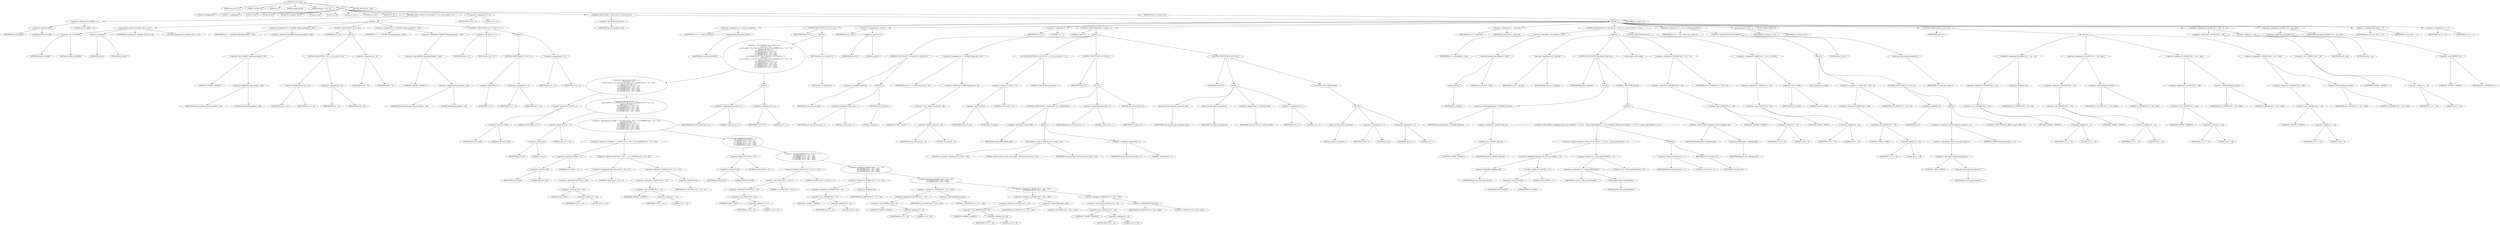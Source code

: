 digraph cache_insert {  
"1000111" [label = "(METHOD,cache_insert)" ]
"1000112" [label = "(PARAM,const char *a1)" ]
"1000113" [label = "(PARAM,_DWORD *a2)" ]
"1000114" [label = "(PARAM,int a3)" ]
"1000115" [label = "(PARAM,unsigned int a4)" ]
"1000116" [label = "(PARAM,unsigned __int16 a5)" ]
"1000117" [label = "(BLOCK,,)" ]
"1000118" [label = "(LOCAL,v6: unsigned int)" ]
"1000119" [label = "(LOCAL,v7: unsigned int)" ]
"1000120" [label = "(LOCAL,v8: int)" ]
"1000121" [label = "(LOCAL,v9: int)" ]
"1000122" [label = "(LOCAL,v10: unsigned __int16)" ]
"1000123" [label = "(LOCAL,v11: int)" ]
"1000124" [label = "(LOCAL,v12: int)" ]
"1000125" [label = "(LOCAL,v13: char *)" ]
"1000126" [label = "(LOCAL,v14: char)" ]
"1000127" [label = "(LOCAL,v15: int)" ]
"1000128" [label = "(CONTROL_STRUCTURE,if ( (a5 & 0x980) != 0 ),if ( (a5 & 0x980) != 0 ))" ]
"1000129" [label = "(<operator>.notEquals,(a5 & 0x980) != 0)" ]
"1000130" [label = "(<operator>.and,a5 & 0x980)" ]
"1000131" [label = "(IDENTIFIER,a5,a5 & 0x980)" ]
"1000132" [label = "(LITERAL,0x980,a5 & 0x980)" ]
"1000133" [label = "(LITERAL,0,(a5 & 0x980) != 0)" ]
"1000134" [label = "(BLOCK,,)" ]
"1000135" [label = "(log_query,log_query(a5 | 0x10000, (int)a1, a2, 0))" ]
"1000136" [label = "(<operator>.or,a5 | 0x10000)" ]
"1000137" [label = "(IDENTIFIER,a5,a5 | 0x10000)" ]
"1000138" [label = "(LITERAL,0x10000,a5 | 0x10000)" ]
"1000139" [label = "(<operator>.cast,(int)a1)" ]
"1000140" [label = "(UNKNOWN,int,int)" ]
"1000141" [label = "(IDENTIFIER,a1,(int)a1)" ]
"1000142" [label = "(IDENTIFIER,a2,log_query(a5 | 0x10000, (int)a1, a2, 0))" ]
"1000143" [label = "(LITERAL,0,log_query(a5 | 0x10000, (int)a1, a2, 0))" ]
"1000144" [label = "(<operator>.assignment,v6 = *(_DWORD *)(dnsmasq_daemon + 252))" ]
"1000145" [label = "(IDENTIFIER,v6,v6 = *(_DWORD *)(dnsmasq_daemon + 252))" ]
"1000146" [label = "(<operator>.indirection,*(_DWORD *)(dnsmasq_daemon + 252))" ]
"1000147" [label = "(<operator>.cast,(_DWORD *)(dnsmasq_daemon + 252))" ]
"1000148" [label = "(UNKNOWN,_DWORD *,_DWORD *)" ]
"1000149" [label = "(<operator>.addition,dnsmasq_daemon + 252)" ]
"1000150" [label = "(IDENTIFIER,dnsmasq_daemon,dnsmasq_daemon + 252)" ]
"1000151" [label = "(LITERAL,252,dnsmasq_daemon + 252)" ]
"1000152" [label = "(CONTROL_STRUCTURE,if ( v6 ),if ( v6 ))" ]
"1000153" [label = "(IDENTIFIER,v6,if ( v6 ))" ]
"1000154" [label = "(BLOCK,,)" ]
"1000155" [label = "(CONTROL_STRUCTURE,if ( a4 <= v6 ),if ( a4 <= v6 ))" ]
"1000156" [label = "(<operator>.lessEqualsThan,a4 <= v6)" ]
"1000157" [label = "(IDENTIFIER,a4,a4 <= v6)" ]
"1000158" [label = "(IDENTIFIER,v6,a4 <= v6)" ]
"1000159" [label = "(<operator>.assignment,v6 = a4)" ]
"1000160" [label = "(IDENTIFIER,v6,v6 = a4)" ]
"1000161" [label = "(IDENTIFIER,a4,v6 = a4)" ]
"1000162" [label = "(<operator>.assignment,a4 = v6)" ]
"1000163" [label = "(IDENTIFIER,a4,a4 = v6)" ]
"1000164" [label = "(IDENTIFIER,v6,a4 = v6)" ]
"1000165" [label = "(<operator>.assignment,v7 = *(_DWORD *)(dnsmasq_daemon + 248))" ]
"1000166" [label = "(IDENTIFIER,v7,v7 = *(_DWORD *)(dnsmasq_daemon + 248))" ]
"1000167" [label = "(<operator>.indirection,*(_DWORD *)(dnsmasq_daemon + 248))" ]
"1000168" [label = "(<operator>.cast,(_DWORD *)(dnsmasq_daemon + 248))" ]
"1000169" [label = "(UNKNOWN,_DWORD *,_DWORD *)" ]
"1000170" [label = "(<operator>.addition,dnsmasq_daemon + 248)" ]
"1000171" [label = "(IDENTIFIER,dnsmasq_daemon,dnsmasq_daemon + 248)" ]
"1000172" [label = "(LITERAL,248,dnsmasq_daemon + 248)" ]
"1000173" [label = "(CONTROL_STRUCTURE,if ( a4 < v7 ),if ( a4 < v7 ))" ]
"1000174" [label = "(<operator>.lessThan,a4 < v7)" ]
"1000175" [label = "(IDENTIFIER,a4,a4 < v7)" ]
"1000176" [label = "(IDENTIFIER,v7,a4 < v7)" ]
"1000177" [label = "(BLOCK,,)" ]
"1000178" [label = "(CONTROL_STRUCTURE,if ( !v7 ),if ( !v7 ))" ]
"1000179" [label = "(<operator>.logicalNot,!v7)" ]
"1000180" [label = "(IDENTIFIER,v7,!v7)" ]
"1000181" [label = "(<operator>.assignment,v7 = a4)" ]
"1000182" [label = "(IDENTIFIER,v7,v7 = a4)" ]
"1000183" [label = "(IDENTIFIER,a4,v7 = a4)" ]
"1000184" [label = "(<operator>.assignment,a4 = v7)" ]
"1000185" [label = "(IDENTIFIER,a4,a4 = v7)" ]
"1000186" [label = "(IDENTIFIER,v7,a4 = v7)" ]
"1000187" [label = "(<operator>.assignment,v15 = 0)" ]
"1000188" [label = "(IDENTIFIER,v15,v15 = 0)" ]
"1000189" [label = "(LITERAL,0,v15 = 0)" ]
"1000190" [label = "(CONTROL_STRUCTURE,if ( !insert_error ),if ( !insert_error ))" ]
"1000191" [label = "(<operator>.logicalNot,!insert_error)" ]
"1000192" [label = "(IDENTIFIER,insert_error,!insert_error)" ]
"1000193" [label = "(BLOCK,,)" ]
"1000194" [label = "(<operator>.assignment,v15 = cache_scan_free(a5))" ]
"1000195" [label = "(IDENTIFIER,v15,v15 = cache_scan_free(a5))" ]
"1000196" [label = "(cache_scan_free,cache_scan_free(a5))" ]
"1000197" [label = "(IDENTIFIER,a5,cache_scan_free(a5))" ]
"1000198" [label = "(CONTROL_STRUCTURE,if ( v15 ),if ( v15 ))" ]
"1000199" [label = "(IDENTIFIER,v15,if ( v15 ))" ]
"1000200" [label = "(BLOCK,,)" ]
"1000201" [label = "(CONTROL_STRUCTURE,if ( (a5 & 0x180) == 0\n        || (a5 & 8) == 0\n        || ((a5 & 0x80) == 0 || *(char *)(v15 + 36) >= 0 || *(_DWORD *)(v15 + 12) != *a2)\n        && ((a5 & 0x100) == 0\n         || (*(_BYTE *)(v15 + 37) & 1) == 0\n         || *(_DWORD *)(v15 + 12) != *a2\n         || *(_DWORD *)(v15 + 16) != a2[1]\n         || *(_DWORD *)(v15 + 20) != a2[2]\n         || *(_DWORD *)(v15 + 24) != a2[3]) ),if ( (a5 & 0x180) == 0\n        || (a5 & 8) == 0\n        || ((a5 & 0x80) == 0 || *(char *)(v15 + 36) >= 0 || *(_DWORD *)(v15 + 12) != *a2)\n        && ((a5 & 0x100) == 0\n         || (*(_BYTE *)(v15 + 37) & 1) == 0\n         || *(_DWORD *)(v15 + 12) != *a2\n         || *(_DWORD *)(v15 + 16) != a2[1]\n         || *(_DWORD *)(v15 + 20) != a2[2]\n         || *(_DWORD *)(v15 + 24) != a2[3]) ))" ]
"1000202" [label = "(<operator>.logicalOr,(a5 & 0x180) == 0\n        || (a5 & 8) == 0\n        || ((a5 & 0x80) == 0 || *(char *)(v15 + 36) >= 0 || *(_DWORD *)(v15 + 12) != *a2)\n        && ((a5 & 0x100) == 0\n         || (*(_BYTE *)(v15 + 37) & 1) == 0\n         || *(_DWORD *)(v15 + 12) != *a2\n         || *(_DWORD *)(v15 + 16) != a2[1]\n         || *(_DWORD *)(v15 + 20) != a2[2]\n         || *(_DWORD *)(v15 + 24) != a2[3]))" ]
"1000203" [label = "(<operator>.equals,(a5 & 0x180) == 0)" ]
"1000204" [label = "(<operator>.and,a5 & 0x180)" ]
"1000205" [label = "(IDENTIFIER,a5,a5 & 0x180)" ]
"1000206" [label = "(LITERAL,0x180,a5 & 0x180)" ]
"1000207" [label = "(LITERAL,0,(a5 & 0x180) == 0)" ]
"1000208" [label = "(<operator>.logicalOr,(a5 & 8) == 0\n        || ((a5 & 0x80) == 0 || *(char *)(v15 + 36) >= 0 || *(_DWORD *)(v15 + 12) != *a2)\n        && ((a5 & 0x100) == 0\n         || (*(_BYTE *)(v15 + 37) & 1) == 0\n         || *(_DWORD *)(v15 + 12) != *a2\n         || *(_DWORD *)(v15 + 16) != a2[1]\n         || *(_DWORD *)(v15 + 20) != a2[2]\n         || *(_DWORD *)(v15 + 24) != a2[3]))" ]
"1000209" [label = "(<operator>.equals,(a5 & 8) == 0)" ]
"1000210" [label = "(<operator>.and,a5 & 8)" ]
"1000211" [label = "(IDENTIFIER,a5,a5 & 8)" ]
"1000212" [label = "(LITERAL,8,a5 & 8)" ]
"1000213" [label = "(LITERAL,0,(a5 & 8) == 0)" ]
"1000214" [label = "(<operator>.logicalAnd,((a5 & 0x80) == 0 || *(char *)(v15 + 36) >= 0 || *(_DWORD *)(v15 + 12) != *a2)\n        && ((a5 & 0x100) == 0\n         || (*(_BYTE *)(v15 + 37) & 1) == 0\n         || *(_DWORD *)(v15 + 12) != *a2\n         || *(_DWORD *)(v15 + 16) != a2[1]\n         || *(_DWORD *)(v15 + 20) != a2[2]\n         || *(_DWORD *)(v15 + 24) != a2[3]))" ]
"1000215" [label = "(<operator>.logicalOr,(a5 & 0x80) == 0 || *(char *)(v15 + 36) >= 0 || *(_DWORD *)(v15 + 12) != *a2)" ]
"1000216" [label = "(<operator>.equals,(a5 & 0x80) == 0)" ]
"1000217" [label = "(<operator>.and,a5 & 0x80)" ]
"1000218" [label = "(IDENTIFIER,a5,a5 & 0x80)" ]
"1000219" [label = "(LITERAL,0x80,a5 & 0x80)" ]
"1000220" [label = "(LITERAL,0,(a5 & 0x80) == 0)" ]
"1000221" [label = "(<operator>.logicalOr,*(char *)(v15 + 36) >= 0 || *(_DWORD *)(v15 + 12) != *a2)" ]
"1000222" [label = "(<operator>.greaterEqualsThan,*(char *)(v15 + 36) >= 0)" ]
"1000223" [label = "(<operator>.indirection,*(char *)(v15 + 36))" ]
"1000224" [label = "(<operator>.cast,(char *)(v15 + 36))" ]
"1000225" [label = "(UNKNOWN,char *,char *)" ]
"1000226" [label = "(<operator>.addition,v15 + 36)" ]
"1000227" [label = "(IDENTIFIER,v15,v15 + 36)" ]
"1000228" [label = "(LITERAL,36,v15 + 36)" ]
"1000229" [label = "(LITERAL,0,*(char *)(v15 + 36) >= 0)" ]
"1000230" [label = "(<operator>.notEquals,*(_DWORD *)(v15 + 12) != *a2)" ]
"1000231" [label = "(<operator>.indirection,*(_DWORD *)(v15 + 12))" ]
"1000232" [label = "(<operator>.cast,(_DWORD *)(v15 + 12))" ]
"1000233" [label = "(UNKNOWN,_DWORD *,_DWORD *)" ]
"1000234" [label = "(<operator>.addition,v15 + 12)" ]
"1000235" [label = "(IDENTIFIER,v15,v15 + 12)" ]
"1000236" [label = "(LITERAL,12,v15 + 12)" ]
"1000237" [label = "(<operator>.indirection,*a2)" ]
"1000238" [label = "(IDENTIFIER,a2,*(_DWORD *)(v15 + 12) != *a2)" ]
"1000239" [label = "(<operator>.logicalOr,(a5 & 0x100) == 0\n         || (*(_BYTE *)(v15 + 37) & 1) == 0\n         || *(_DWORD *)(v15 + 12) != *a2\n         || *(_DWORD *)(v15 + 16) != a2[1]\n         || *(_DWORD *)(v15 + 20) != a2[2]\n         || *(_DWORD *)(v15 + 24) != a2[3])" ]
"1000240" [label = "(<operator>.equals,(a5 & 0x100) == 0)" ]
"1000241" [label = "(<operator>.and,a5 & 0x100)" ]
"1000242" [label = "(IDENTIFIER,a5,a5 & 0x100)" ]
"1000243" [label = "(LITERAL,0x100,a5 & 0x100)" ]
"1000244" [label = "(LITERAL,0,(a5 & 0x100) == 0)" ]
"1000245" [label = "(<operator>.logicalOr,(*(_BYTE *)(v15 + 37) & 1) == 0\n         || *(_DWORD *)(v15 + 12) != *a2\n         || *(_DWORD *)(v15 + 16) != a2[1]\n         || *(_DWORD *)(v15 + 20) != a2[2]\n         || *(_DWORD *)(v15 + 24) != a2[3])" ]
"1000246" [label = "(<operator>.equals,(*(_BYTE *)(v15 + 37) & 1) == 0)" ]
"1000247" [label = "(<operator>.and,*(_BYTE *)(v15 + 37) & 1)" ]
"1000248" [label = "(<operator>.indirection,*(_BYTE *)(v15 + 37))" ]
"1000249" [label = "(<operator>.cast,(_BYTE *)(v15 + 37))" ]
"1000250" [label = "(UNKNOWN,_BYTE *,_BYTE *)" ]
"1000251" [label = "(<operator>.addition,v15 + 37)" ]
"1000252" [label = "(IDENTIFIER,v15,v15 + 37)" ]
"1000253" [label = "(LITERAL,37,v15 + 37)" ]
"1000254" [label = "(LITERAL,1,*(_BYTE *)(v15 + 37) & 1)" ]
"1000255" [label = "(LITERAL,0,(*(_BYTE *)(v15 + 37) & 1) == 0)" ]
"1000256" [label = "(<operator>.logicalOr,*(_DWORD *)(v15 + 12) != *a2\n         || *(_DWORD *)(v15 + 16) != a2[1]\n         || *(_DWORD *)(v15 + 20) != a2[2]\n         || *(_DWORD *)(v15 + 24) != a2[3])" ]
"1000257" [label = "(<operator>.notEquals,*(_DWORD *)(v15 + 12) != *a2)" ]
"1000258" [label = "(<operator>.indirection,*(_DWORD *)(v15 + 12))" ]
"1000259" [label = "(<operator>.cast,(_DWORD *)(v15 + 12))" ]
"1000260" [label = "(UNKNOWN,_DWORD *,_DWORD *)" ]
"1000261" [label = "(<operator>.addition,v15 + 12)" ]
"1000262" [label = "(IDENTIFIER,v15,v15 + 12)" ]
"1000263" [label = "(LITERAL,12,v15 + 12)" ]
"1000264" [label = "(<operator>.indirection,*a2)" ]
"1000265" [label = "(IDENTIFIER,a2,*(_DWORD *)(v15 + 12) != *a2)" ]
"1000266" [label = "(<operator>.logicalOr,*(_DWORD *)(v15 + 16) != a2[1]\n         || *(_DWORD *)(v15 + 20) != a2[2]\n         || *(_DWORD *)(v15 + 24) != a2[3])" ]
"1000267" [label = "(<operator>.notEquals,*(_DWORD *)(v15 + 16) != a2[1])" ]
"1000268" [label = "(<operator>.indirection,*(_DWORD *)(v15 + 16))" ]
"1000269" [label = "(<operator>.cast,(_DWORD *)(v15 + 16))" ]
"1000270" [label = "(UNKNOWN,_DWORD *,_DWORD *)" ]
"1000271" [label = "(<operator>.addition,v15 + 16)" ]
"1000272" [label = "(IDENTIFIER,v15,v15 + 16)" ]
"1000273" [label = "(LITERAL,16,v15 + 16)" ]
"1000274" [label = "(<operator>.indirectIndexAccess,a2[1])" ]
"1000275" [label = "(IDENTIFIER,a2,*(_DWORD *)(v15 + 16) != a2[1])" ]
"1000276" [label = "(LITERAL,1,*(_DWORD *)(v15 + 16) != a2[1])" ]
"1000277" [label = "(<operator>.logicalOr,*(_DWORD *)(v15 + 20) != a2[2]\n         || *(_DWORD *)(v15 + 24) != a2[3])" ]
"1000278" [label = "(<operator>.notEquals,*(_DWORD *)(v15 + 20) != a2[2])" ]
"1000279" [label = "(<operator>.indirection,*(_DWORD *)(v15 + 20))" ]
"1000280" [label = "(<operator>.cast,(_DWORD *)(v15 + 20))" ]
"1000281" [label = "(UNKNOWN,_DWORD *,_DWORD *)" ]
"1000282" [label = "(<operator>.addition,v15 + 20)" ]
"1000283" [label = "(IDENTIFIER,v15,v15 + 20)" ]
"1000284" [label = "(LITERAL,20,v15 + 20)" ]
"1000285" [label = "(<operator>.indirectIndexAccess,a2[2])" ]
"1000286" [label = "(IDENTIFIER,a2,*(_DWORD *)(v15 + 20) != a2[2])" ]
"1000287" [label = "(LITERAL,2,*(_DWORD *)(v15 + 20) != a2[2])" ]
"1000288" [label = "(<operator>.notEquals,*(_DWORD *)(v15 + 24) != a2[3])" ]
"1000289" [label = "(<operator>.indirection,*(_DWORD *)(v15 + 24))" ]
"1000290" [label = "(<operator>.cast,(_DWORD *)(v15 + 24))" ]
"1000291" [label = "(UNKNOWN,_DWORD *,_DWORD *)" ]
"1000292" [label = "(<operator>.addition,v15 + 24)" ]
"1000293" [label = "(IDENTIFIER,v15,v15 + 24)" ]
"1000294" [label = "(LITERAL,24,v15 + 24)" ]
"1000295" [label = "(<operator>.indirectIndexAccess,a2[3])" ]
"1000296" [label = "(IDENTIFIER,a2,*(_DWORD *)(v15 + 24) != a2[3])" ]
"1000297" [label = "(LITERAL,3,*(_DWORD *)(v15 + 24) != a2[3])" ]
"1000298" [label = "(BLOCK,,)" ]
"1000299" [label = "(<operator>.assignment,insert_error = 1)" ]
"1000300" [label = "(IDENTIFIER,insert_error,insert_error = 1)" ]
"1000301" [label = "(LITERAL,1,insert_error = 1)" ]
"1000302" [label = "(<operator>.assignment,v15 = 0)" ]
"1000303" [label = "(IDENTIFIER,v15,v15 = 0)" ]
"1000304" [label = "(LITERAL,0,v15 = 0)" ]
"1000305" [label = "(RETURN,return v15;,return v15;)" ]
"1000306" [label = "(IDENTIFIER,v15,return v15;)" ]
"1000307" [label = "(<operator>.assignment,v8 = a5 & 4)" ]
"1000308" [label = "(IDENTIFIER,v8,v8 = a5 & 4)" ]
"1000309" [label = "(<operator>.and,a5 & 4)" ]
"1000310" [label = "(IDENTIFIER,a5,a5 & 4)" ]
"1000311" [label = "(LITERAL,4,a5 & 4)" ]
"1000312" [label = "(<operator>.assignment,v9 = 0)" ]
"1000313" [label = "(IDENTIFIER,v9,v9 = 0)" ]
"1000314" [label = "(LITERAL,0,v9 = 0)" ]
"1000315" [label = "(CONTROL_STRUCTURE,while ( 1 ),while ( 1 ))" ]
"1000316" [label = "(LITERAL,1,while ( 1 ))" ]
"1000317" [label = "(BLOCK,,)" ]
"1000318" [label = "(CONTROL_STRUCTURE,if ( !cache_tail ),if ( !cache_tail ))" ]
"1000319" [label = "(<operator>.logicalNot,!cache_tail)" ]
"1000320" [label = "(IDENTIFIER,cache_tail,!cache_tail)" ]
"1000321" [label = "(BLOCK,,)" ]
"1000322" [label = "(<operator>.assignment,insert_error = 1)" ]
"1000323" [label = "(IDENTIFIER,insert_error,insert_error = 1)" ]
"1000324" [label = "(LITERAL,1,insert_error = 1)" ]
"1000325" [label = "(RETURN,return 0;,return 0;)" ]
"1000326" [label = "(LITERAL,0,return 0;)" ]
"1000327" [label = "(<operator>.assignment,v10 = *(_WORD *)(cache_tail + 36))" ]
"1000328" [label = "(IDENTIFIER,v10,v10 = *(_WORD *)(cache_tail + 36))" ]
"1000329" [label = "(<operator>.indirection,*(_WORD *)(cache_tail + 36))" ]
"1000330" [label = "(<operator>.cast,(_WORD *)(cache_tail + 36))" ]
"1000331" [label = "(UNKNOWN,_WORD *,_WORD *)" ]
"1000332" [label = "(<operator>.addition,cache_tail + 36)" ]
"1000333" [label = "(IDENTIFIER,cache_tail,cache_tail + 36)" ]
"1000334" [label = "(LITERAL,36,cache_tail + 36)" ]
"1000335" [label = "(CONTROL_STRUCTURE,if ( (v10 & 0xC) == 0 ),if ( (v10 & 0xC) == 0 ))" ]
"1000336" [label = "(<operator>.equals,(v10 & 0xC) == 0)" ]
"1000337" [label = "(<operator>.and,v10 & 0xC)" ]
"1000338" [label = "(IDENTIFIER,v10,v10 & 0xC)" ]
"1000339" [label = "(LITERAL,0xC,v10 & 0xC)" ]
"1000340" [label = "(LITERAL,0,(v10 & 0xC) == 0)" ]
"1000341" [label = "(CONTROL_STRUCTURE,break;,break;)" ]
"1000342" [label = "(CONTROL_STRUCTURE,if ( v9 ),if ( v9 ))" ]
"1000343" [label = "(IDENTIFIER,v9,if ( v9 ))" ]
"1000344" [label = "(BLOCK,,)" ]
"1000345" [label = "(CONTROL_STRUCTURE,if ( !warned_8300 ),if ( !warned_8300 ))" ]
"1000346" [label = "(<operator>.logicalNot,!warned_8300)" ]
"1000347" [label = "(IDENTIFIER,warned_8300,!warned_8300)" ]
"1000348" [label = "(BLOCK,,)" ]
"1000349" [label = "(my_syslog,my_syslog(3, \"Internal error in cache.\", v14))" ]
"1000350" [label = "(LITERAL,3,my_syslog(3, \"Internal error in cache.\", v14))" ]
"1000351" [label = "(LITERAL,\"Internal error in cache.\",my_syslog(3, \"Internal error in cache.\", v14))" ]
"1000352" [label = "(IDENTIFIER,v14,my_syslog(3, \"Internal error in cache.\", v14))" ]
"1000353" [label = "(<operator>.assignment,warned_8300 = 1)" ]
"1000354" [label = "(IDENTIFIER,warned_8300,warned_8300 = 1)" ]
"1000355" [label = "(LITERAL,1,warned_8300 = 1)" ]
"1000356" [label = "(<operator>.assignment,insert_error = 1)" ]
"1000357" [label = "(IDENTIFIER,insert_error,insert_error = 1)" ]
"1000358" [label = "(LITERAL,1,insert_error = 1)" ]
"1000359" [label = "(RETURN,return v15;,return v15;)" ]
"1000360" [label = "(IDENTIFIER,v15,return v15;)" ]
"1000361" [label = "(CONTROL_STRUCTURE,if ( v8 ),if ( v8 ))" ]
"1000362" [label = "(IDENTIFIER,v8,if ( v8 ))" ]
"1000363" [label = "(BLOCK,,)" ]
"1000364" [label = "(cache_get_name,cache_get_name(cache_tail))" ]
"1000365" [label = "(IDENTIFIER,cache_tail,cache_get_name(cache_tail))" ]
"1000366" [label = "(cache_scan_free,cache_scan_free(v10))" ]
"1000367" [label = "(IDENTIFIER,v10,cache_scan_free(v10))" ]
"1000368" [label = "(<operator>.preIncrement,++cache_live_freed)" ]
"1000369" [label = "(IDENTIFIER,cache_live_freed,++cache_live_freed)" ]
"1000370" [label = "(<operator>.assignment,v9 = 1)" ]
"1000371" [label = "(IDENTIFIER,v9,v9 = 1)" ]
"1000372" [label = "(LITERAL,1,v9 = 1)" ]
"1000373" [label = "(CONTROL_STRUCTURE,else,else)" ]
"1000374" [label = "(BLOCK,,)" ]
"1000375" [label = "(cache_scan_free,cache_scan_free(0))" ]
"1000376" [label = "(LITERAL,0,cache_scan_free(0))" ]
"1000377" [label = "(<operator>.assignment,v9 = 0)" ]
"1000378" [label = "(IDENTIFIER,v9,v9 = 0)" ]
"1000379" [label = "(LITERAL,0,v9 = 0)" ]
"1000380" [label = "(<operator>.assignment,v8 = 1)" ]
"1000381" [label = "(IDENTIFIER,v8,v8 = 1)" ]
"1000382" [label = "(LITERAL,1,v8 = 1)" ]
"1000383" [label = "(<operator>.assignment,v11 = cache_tail)" ]
"1000384" [label = "(IDENTIFIER,v11,v11 = cache_tail)" ]
"1000385" [label = "(IDENTIFIER,cache_tail,v11 = cache_tail)" ]
"1000386" [label = "(CONTROL_STRUCTURE,if ( a1 && strlen(a1) > 0x31 ),if ( a1 && strlen(a1) > 0x31 ))" ]
"1000387" [label = "(<operator>.logicalAnd,a1 && strlen(a1) > 0x31)" ]
"1000388" [label = "(IDENTIFIER,a1,a1 && strlen(a1) > 0x31)" ]
"1000389" [label = "(<operator>.greaterThan,strlen(a1) > 0x31)" ]
"1000390" [label = "(strlen,strlen(a1))" ]
"1000391" [label = "(IDENTIFIER,a1,strlen(a1))" ]
"1000392" [label = "(LITERAL,0x31,strlen(a1) > 0x31)" ]
"1000393" [label = "(BLOCK,,)" ]
"1000394" [label = "(<operator>.assignment,v12 = big_free)" ]
"1000395" [label = "(IDENTIFIER,v12,v12 = big_free)" ]
"1000396" [label = "(IDENTIFIER,big_free,v12 = big_free)" ]
"1000397" [label = "(CONTROL_STRUCTURE,if ( big_free ),if ( big_free ))" ]
"1000398" [label = "(IDENTIFIER,big_free,if ( big_free ))" ]
"1000399" [label = "(BLOCK,,)" ]
"1000400" [label = "(<operator>.assignment,big_free = *(_DWORD *)big_free)" ]
"1000401" [label = "(IDENTIFIER,big_free,big_free = *(_DWORD *)big_free)" ]
"1000402" [label = "(<operator>.indirection,*(_DWORD *)big_free)" ]
"1000403" [label = "(<operator>.cast,(_DWORD *)big_free)" ]
"1000404" [label = "(UNKNOWN,_DWORD *,_DWORD *)" ]
"1000405" [label = "(IDENTIFIER,big_free,(_DWORD *)big_free)" ]
"1000406" [label = "(CONTROL_STRUCTURE,else,else)" ]
"1000407" [label = "(BLOCK,,)" ]
"1000408" [label = "(CONTROL_STRUCTURE,if ( !bignames_left && (a5 & 0x5000) == 0 || (v12 = whine_malloc(0x404u)) == 0 ),if ( !bignames_left && (a5 & 0x5000) == 0 || (v12 = whine_malloc(0x404u)) == 0 ))" ]
"1000409" [label = "(<operator>.logicalOr,!bignames_left && (a5 & 0x5000) == 0 || (v12 = whine_malloc(0x404u)) == 0)" ]
"1000410" [label = "(<operator>.logicalAnd,!bignames_left && (a5 & 0x5000) == 0)" ]
"1000411" [label = "(<operator>.logicalNot,!bignames_left)" ]
"1000412" [label = "(IDENTIFIER,bignames_left,!bignames_left)" ]
"1000413" [label = "(<operator>.equals,(a5 & 0x5000) == 0)" ]
"1000414" [label = "(<operator>.and,a5 & 0x5000)" ]
"1000415" [label = "(IDENTIFIER,a5,a5 & 0x5000)" ]
"1000416" [label = "(LITERAL,0x5000,a5 & 0x5000)" ]
"1000417" [label = "(LITERAL,0,(a5 & 0x5000) == 0)" ]
"1000418" [label = "(<operator>.equals,(v12 = whine_malloc(0x404u)) == 0)" ]
"1000419" [label = "(<operator>.assignment,v12 = whine_malloc(0x404u))" ]
"1000420" [label = "(IDENTIFIER,v12,v12 = whine_malloc(0x404u))" ]
"1000421" [label = "(whine_malloc,whine_malloc(0x404u))" ]
"1000422" [label = "(LITERAL,0x404u,whine_malloc(0x404u))" ]
"1000423" [label = "(LITERAL,0,(v12 = whine_malloc(0x404u)) == 0)" ]
"1000424" [label = "(BLOCK,,)" ]
"1000425" [label = "(<operator>.assignment,insert_error = 1)" ]
"1000426" [label = "(IDENTIFIER,insert_error,insert_error = 1)" ]
"1000427" [label = "(LITERAL,1,insert_error = 1)" ]
"1000428" [label = "(RETURN,return v15;,return v15;)" ]
"1000429" [label = "(IDENTIFIER,v15,return v15;)" ]
"1000430" [label = "(CONTROL_STRUCTURE,if ( bignames_left ),if ( bignames_left ))" ]
"1000431" [label = "(IDENTIFIER,bignames_left,if ( bignames_left ))" ]
"1000432" [label = "(<operator>.preDecrement,--bignames_left)" ]
"1000433" [label = "(IDENTIFIER,bignames_left,--bignames_left)" ]
"1000434" [label = "(cache_unlink,cache_unlink())" ]
"1000435" [label = "(<operator>.assignment,*(_DWORD *)(v11 + 40) = v12)" ]
"1000436" [label = "(<operator>.indirection,*(_DWORD *)(v11 + 40))" ]
"1000437" [label = "(<operator>.cast,(_DWORD *)(v11 + 40))" ]
"1000438" [label = "(UNKNOWN,_DWORD *,_DWORD *)" ]
"1000439" [label = "(<operator>.addition,v11 + 40)" ]
"1000440" [label = "(IDENTIFIER,v11,v11 + 40)" ]
"1000441" [label = "(LITERAL,40,v11 + 40)" ]
"1000442" [label = "(IDENTIFIER,v12,*(_DWORD *)(v11 + 40) = v12)" ]
"1000443" [label = "(<operator>.assignment,*(_WORD *)(v11 + 36) = a5 | 0x200)" ]
"1000444" [label = "(<operator>.indirection,*(_WORD *)(v11 + 36))" ]
"1000445" [label = "(<operator>.cast,(_WORD *)(v11 + 36))" ]
"1000446" [label = "(UNKNOWN,_WORD *,_WORD *)" ]
"1000447" [label = "(<operator>.addition,v11 + 36)" ]
"1000448" [label = "(IDENTIFIER,v11,v11 + 36)" ]
"1000449" [label = "(LITERAL,36,v11 + 36)" ]
"1000450" [label = "(<operator>.or,a5 | 0x200)" ]
"1000451" [label = "(IDENTIFIER,a5,a5 | 0x200)" ]
"1000452" [label = "(LITERAL,0x200,a5 | 0x200)" ]
"1000453" [label = "(CONTROL_STRUCTURE,else,else)" ]
"1000454" [label = "(BLOCK,,)" ]
"1000455" [label = "(cache_unlink,cache_unlink())" ]
"1000456" [label = "(<operator>.assignment,*(_WORD *)(v11 + 36) = a5)" ]
"1000457" [label = "(<operator>.indirection,*(_WORD *)(v11 + 36))" ]
"1000458" [label = "(<operator>.cast,(_WORD *)(v11 + 36))" ]
"1000459" [label = "(UNKNOWN,_WORD *,_WORD *)" ]
"1000460" [label = "(<operator>.addition,v11 + 36)" ]
"1000461" [label = "(IDENTIFIER,v11,v11 + 36)" ]
"1000462" [label = "(LITERAL,36,v11 + 36)" ]
"1000463" [label = "(IDENTIFIER,a5,*(_WORD *)(v11 + 36) = a5)" ]
"1000464" [label = "(CONTROL_STRUCTURE,if ( !a1 ),if ( !a1 ))" ]
"1000465" [label = "(<operator>.logicalNot,!a1)" ]
"1000466" [label = "(IDENTIFIER,a1,!a1)" ]
"1000467" [label = "(BLOCK,,)" ]
"1000468" [label = "(<operator>.assignment,*(_BYTE *)cache_get_name(v11) = 0)" ]
"1000469" [label = "(<operator>.indirection,*(_BYTE *)cache_get_name(v11))" ]
"1000470" [label = "(<operator>.cast,(_BYTE *)cache_get_name(v11))" ]
"1000471" [label = "(UNKNOWN,_BYTE *,_BYTE *)" ]
"1000472" [label = "(cache_get_name,cache_get_name(v11))" ]
"1000473" [label = "(IDENTIFIER,v11,cache_get_name(v11))" ]
"1000474" [label = "(LITERAL,0,*(_BYTE *)cache_get_name(v11) = 0)" ]
"1000475" [label = "(CONTROL_STRUCTURE,goto LABEL_43;,goto LABEL_43;)" ]
"1000476" [label = "(<operator>.assignment,v13 = (char *)cache_get_name(v11))" ]
"1000477" [label = "(IDENTIFIER,v13,v13 = (char *)cache_get_name(v11))" ]
"1000478" [label = "(<operator>.cast,(char *)cache_get_name(v11))" ]
"1000479" [label = "(UNKNOWN,char *,char *)" ]
"1000480" [label = "(cache_get_name,cache_get_name(v11))" ]
"1000481" [label = "(IDENTIFIER,v11,cache_get_name(v11))" ]
"1000482" [label = "(strcpy,strcpy(v13, a1))" ]
"1000483" [label = "(IDENTIFIER,v13,strcpy(v13, a1))" ]
"1000484" [label = "(IDENTIFIER,a1,strcpy(v13, a1))" ]
"1000485" [label = "(JUMP_TARGET,LABEL_43)" ]
"1000486" [label = "(CONTROL_STRUCTURE,if ( a2 ),if ( a2 ))" ]
"1000487" [label = "(IDENTIFIER,a2,if ( a2 ))" ]
"1000488" [label = "(BLOCK,,)" ]
"1000489" [label = "(<operator>.assignment,*(_DWORD *)(v11 + 12) = *a2)" ]
"1000490" [label = "(<operator>.indirection,*(_DWORD *)(v11 + 12))" ]
"1000491" [label = "(<operator>.cast,(_DWORD *)(v11 + 12))" ]
"1000492" [label = "(UNKNOWN,_DWORD *,_DWORD *)" ]
"1000493" [label = "(<operator>.addition,v11 + 12)" ]
"1000494" [label = "(IDENTIFIER,v11,v11 + 12)" ]
"1000495" [label = "(LITERAL,12,v11 + 12)" ]
"1000496" [label = "(<operator>.indirection,*a2)" ]
"1000497" [label = "(IDENTIFIER,a2,*(_DWORD *)(v11 + 12) = *a2)" ]
"1000498" [label = "(<operator>.assignment,*(_DWORD *)(v11 + 16) = a2[1])" ]
"1000499" [label = "(<operator>.indirection,*(_DWORD *)(v11 + 16))" ]
"1000500" [label = "(<operator>.cast,(_DWORD *)(v11 + 16))" ]
"1000501" [label = "(UNKNOWN,_DWORD *,_DWORD *)" ]
"1000502" [label = "(<operator>.addition,v11 + 16)" ]
"1000503" [label = "(IDENTIFIER,v11,v11 + 16)" ]
"1000504" [label = "(LITERAL,16,v11 + 16)" ]
"1000505" [label = "(<operator>.indirectIndexAccess,a2[1])" ]
"1000506" [label = "(IDENTIFIER,a2,*(_DWORD *)(v11 + 16) = a2[1])" ]
"1000507" [label = "(LITERAL,1,*(_DWORD *)(v11 + 16) = a2[1])" ]
"1000508" [label = "(<operator>.assignment,*(_DWORD *)(v11 + 20) = a2[2])" ]
"1000509" [label = "(<operator>.indirection,*(_DWORD *)(v11 + 20))" ]
"1000510" [label = "(<operator>.cast,(_DWORD *)(v11 + 20))" ]
"1000511" [label = "(UNKNOWN,_DWORD *,_DWORD *)" ]
"1000512" [label = "(<operator>.addition,v11 + 20)" ]
"1000513" [label = "(IDENTIFIER,v11,v11 + 20)" ]
"1000514" [label = "(LITERAL,20,v11 + 20)" ]
"1000515" [label = "(<operator>.indirectIndexAccess,a2[2])" ]
"1000516" [label = "(IDENTIFIER,a2,*(_DWORD *)(v11 + 20) = a2[2])" ]
"1000517" [label = "(LITERAL,2,*(_DWORD *)(v11 + 20) = a2[2])" ]
"1000518" [label = "(<operator>.assignment,*(_DWORD *)(v11 + 24) = a2[3])" ]
"1000519" [label = "(<operator>.indirection,*(_DWORD *)(v11 + 24))" ]
"1000520" [label = "(<operator>.cast,(_DWORD *)(v11 + 24))" ]
"1000521" [label = "(UNKNOWN,_DWORD *,_DWORD *)" ]
"1000522" [label = "(<operator>.addition,v11 + 24)" ]
"1000523" [label = "(IDENTIFIER,v11,v11 + 24)" ]
"1000524" [label = "(LITERAL,24,v11 + 24)" ]
"1000525" [label = "(<operator>.indirectIndexAccess,a2[3])" ]
"1000526" [label = "(IDENTIFIER,a2,*(_DWORD *)(v11 + 24) = a2[3])" ]
"1000527" [label = "(LITERAL,3,*(_DWORD *)(v11 + 24) = a2[3])" ]
"1000528" [label = "(<operator>.assignment,*(_DWORD *)(v11 + 28) = a3 + a4)" ]
"1000529" [label = "(<operator>.indirection,*(_DWORD *)(v11 + 28))" ]
"1000530" [label = "(<operator>.cast,(_DWORD *)(v11 + 28))" ]
"1000531" [label = "(UNKNOWN,_DWORD *,_DWORD *)" ]
"1000532" [label = "(<operator>.addition,v11 + 28)" ]
"1000533" [label = "(IDENTIFIER,v11,v11 + 28)" ]
"1000534" [label = "(LITERAL,28,v11 + 28)" ]
"1000535" [label = "(<operator>.addition,a3 + a4)" ]
"1000536" [label = "(IDENTIFIER,a3,a3 + a4)" ]
"1000537" [label = "(IDENTIFIER,a4,a3 + a4)" ]
"1000538" [label = "(<operator>.assignment,*(_DWORD *)v11 = new_chain)" ]
"1000539" [label = "(<operator>.indirection,*(_DWORD *)v11)" ]
"1000540" [label = "(<operator>.cast,(_DWORD *)v11)" ]
"1000541" [label = "(UNKNOWN,_DWORD *,_DWORD *)" ]
"1000542" [label = "(IDENTIFIER,v11,(_DWORD *)v11)" ]
"1000543" [label = "(IDENTIFIER,new_chain,*(_DWORD *)v11 = new_chain)" ]
"1000544" [label = "(<operator>.assignment,new_chain = v11)" ]
"1000545" [label = "(IDENTIFIER,new_chain,new_chain = v11)" ]
"1000546" [label = "(IDENTIFIER,v11,new_chain = v11)" ]
"1000547" [label = "(<operator>.assignment,v15 = v11)" ]
"1000548" [label = "(IDENTIFIER,v15,v15 = v11)" ]
"1000549" [label = "(IDENTIFIER,v11,v15 = v11)" ]
"1000550" [label = "(RETURN,return v15;,return v15;)" ]
"1000551" [label = "(IDENTIFIER,v15,return v15;)" ]
"1000552" [label = "(METHOD_RETURN,int __cdecl)" ]
  "1000111" -> "1000112" 
  "1000111" -> "1000113" 
  "1000111" -> "1000114" 
  "1000111" -> "1000115" 
  "1000111" -> "1000116" 
  "1000111" -> "1000117" 
  "1000111" -> "1000552" 
  "1000117" -> "1000118" 
  "1000117" -> "1000119" 
  "1000117" -> "1000120" 
  "1000117" -> "1000121" 
  "1000117" -> "1000122" 
  "1000117" -> "1000123" 
  "1000117" -> "1000124" 
  "1000117" -> "1000125" 
  "1000117" -> "1000126" 
  "1000117" -> "1000127" 
  "1000117" -> "1000128" 
  "1000117" -> "1000187" 
  "1000117" -> "1000190" 
  "1000117" -> "1000550" 
  "1000128" -> "1000129" 
  "1000128" -> "1000134" 
  "1000129" -> "1000130" 
  "1000129" -> "1000133" 
  "1000130" -> "1000131" 
  "1000130" -> "1000132" 
  "1000134" -> "1000135" 
  "1000134" -> "1000144" 
  "1000134" -> "1000152" 
  "1000134" -> "1000165" 
  "1000134" -> "1000173" 
  "1000135" -> "1000136" 
  "1000135" -> "1000139" 
  "1000135" -> "1000142" 
  "1000135" -> "1000143" 
  "1000136" -> "1000137" 
  "1000136" -> "1000138" 
  "1000139" -> "1000140" 
  "1000139" -> "1000141" 
  "1000144" -> "1000145" 
  "1000144" -> "1000146" 
  "1000146" -> "1000147" 
  "1000147" -> "1000148" 
  "1000147" -> "1000149" 
  "1000149" -> "1000150" 
  "1000149" -> "1000151" 
  "1000152" -> "1000153" 
  "1000152" -> "1000154" 
  "1000154" -> "1000155" 
  "1000154" -> "1000162" 
  "1000155" -> "1000156" 
  "1000155" -> "1000159" 
  "1000156" -> "1000157" 
  "1000156" -> "1000158" 
  "1000159" -> "1000160" 
  "1000159" -> "1000161" 
  "1000162" -> "1000163" 
  "1000162" -> "1000164" 
  "1000165" -> "1000166" 
  "1000165" -> "1000167" 
  "1000167" -> "1000168" 
  "1000168" -> "1000169" 
  "1000168" -> "1000170" 
  "1000170" -> "1000171" 
  "1000170" -> "1000172" 
  "1000173" -> "1000174" 
  "1000173" -> "1000177" 
  "1000174" -> "1000175" 
  "1000174" -> "1000176" 
  "1000177" -> "1000178" 
  "1000177" -> "1000184" 
  "1000178" -> "1000179" 
  "1000178" -> "1000181" 
  "1000179" -> "1000180" 
  "1000181" -> "1000182" 
  "1000181" -> "1000183" 
  "1000184" -> "1000185" 
  "1000184" -> "1000186" 
  "1000187" -> "1000188" 
  "1000187" -> "1000189" 
  "1000190" -> "1000191" 
  "1000190" -> "1000193" 
  "1000191" -> "1000192" 
  "1000193" -> "1000194" 
  "1000193" -> "1000198" 
  "1000193" -> "1000307" 
  "1000193" -> "1000312" 
  "1000193" -> "1000315" 
  "1000193" -> "1000383" 
  "1000193" -> "1000386" 
  "1000193" -> "1000476" 
  "1000193" -> "1000482" 
  "1000193" -> "1000485" 
  "1000193" -> "1000486" 
  "1000193" -> "1000528" 
  "1000193" -> "1000538" 
  "1000193" -> "1000544" 
  "1000193" -> "1000547" 
  "1000194" -> "1000195" 
  "1000194" -> "1000196" 
  "1000196" -> "1000197" 
  "1000198" -> "1000199" 
  "1000198" -> "1000200" 
  "1000200" -> "1000201" 
  "1000200" -> "1000305" 
  "1000201" -> "1000202" 
  "1000201" -> "1000298" 
  "1000202" -> "1000203" 
  "1000202" -> "1000208" 
  "1000203" -> "1000204" 
  "1000203" -> "1000207" 
  "1000204" -> "1000205" 
  "1000204" -> "1000206" 
  "1000208" -> "1000209" 
  "1000208" -> "1000214" 
  "1000209" -> "1000210" 
  "1000209" -> "1000213" 
  "1000210" -> "1000211" 
  "1000210" -> "1000212" 
  "1000214" -> "1000215" 
  "1000214" -> "1000239" 
  "1000215" -> "1000216" 
  "1000215" -> "1000221" 
  "1000216" -> "1000217" 
  "1000216" -> "1000220" 
  "1000217" -> "1000218" 
  "1000217" -> "1000219" 
  "1000221" -> "1000222" 
  "1000221" -> "1000230" 
  "1000222" -> "1000223" 
  "1000222" -> "1000229" 
  "1000223" -> "1000224" 
  "1000224" -> "1000225" 
  "1000224" -> "1000226" 
  "1000226" -> "1000227" 
  "1000226" -> "1000228" 
  "1000230" -> "1000231" 
  "1000230" -> "1000237" 
  "1000231" -> "1000232" 
  "1000232" -> "1000233" 
  "1000232" -> "1000234" 
  "1000234" -> "1000235" 
  "1000234" -> "1000236" 
  "1000237" -> "1000238" 
  "1000239" -> "1000240" 
  "1000239" -> "1000245" 
  "1000240" -> "1000241" 
  "1000240" -> "1000244" 
  "1000241" -> "1000242" 
  "1000241" -> "1000243" 
  "1000245" -> "1000246" 
  "1000245" -> "1000256" 
  "1000246" -> "1000247" 
  "1000246" -> "1000255" 
  "1000247" -> "1000248" 
  "1000247" -> "1000254" 
  "1000248" -> "1000249" 
  "1000249" -> "1000250" 
  "1000249" -> "1000251" 
  "1000251" -> "1000252" 
  "1000251" -> "1000253" 
  "1000256" -> "1000257" 
  "1000256" -> "1000266" 
  "1000257" -> "1000258" 
  "1000257" -> "1000264" 
  "1000258" -> "1000259" 
  "1000259" -> "1000260" 
  "1000259" -> "1000261" 
  "1000261" -> "1000262" 
  "1000261" -> "1000263" 
  "1000264" -> "1000265" 
  "1000266" -> "1000267" 
  "1000266" -> "1000277" 
  "1000267" -> "1000268" 
  "1000267" -> "1000274" 
  "1000268" -> "1000269" 
  "1000269" -> "1000270" 
  "1000269" -> "1000271" 
  "1000271" -> "1000272" 
  "1000271" -> "1000273" 
  "1000274" -> "1000275" 
  "1000274" -> "1000276" 
  "1000277" -> "1000278" 
  "1000277" -> "1000288" 
  "1000278" -> "1000279" 
  "1000278" -> "1000285" 
  "1000279" -> "1000280" 
  "1000280" -> "1000281" 
  "1000280" -> "1000282" 
  "1000282" -> "1000283" 
  "1000282" -> "1000284" 
  "1000285" -> "1000286" 
  "1000285" -> "1000287" 
  "1000288" -> "1000289" 
  "1000288" -> "1000295" 
  "1000289" -> "1000290" 
  "1000290" -> "1000291" 
  "1000290" -> "1000292" 
  "1000292" -> "1000293" 
  "1000292" -> "1000294" 
  "1000295" -> "1000296" 
  "1000295" -> "1000297" 
  "1000298" -> "1000299" 
  "1000298" -> "1000302" 
  "1000299" -> "1000300" 
  "1000299" -> "1000301" 
  "1000302" -> "1000303" 
  "1000302" -> "1000304" 
  "1000305" -> "1000306" 
  "1000307" -> "1000308" 
  "1000307" -> "1000309" 
  "1000309" -> "1000310" 
  "1000309" -> "1000311" 
  "1000312" -> "1000313" 
  "1000312" -> "1000314" 
  "1000315" -> "1000316" 
  "1000315" -> "1000317" 
  "1000317" -> "1000318" 
  "1000317" -> "1000327" 
  "1000317" -> "1000335" 
  "1000317" -> "1000342" 
  "1000317" -> "1000361" 
  "1000318" -> "1000319" 
  "1000318" -> "1000321" 
  "1000319" -> "1000320" 
  "1000321" -> "1000322" 
  "1000321" -> "1000325" 
  "1000322" -> "1000323" 
  "1000322" -> "1000324" 
  "1000325" -> "1000326" 
  "1000327" -> "1000328" 
  "1000327" -> "1000329" 
  "1000329" -> "1000330" 
  "1000330" -> "1000331" 
  "1000330" -> "1000332" 
  "1000332" -> "1000333" 
  "1000332" -> "1000334" 
  "1000335" -> "1000336" 
  "1000335" -> "1000341" 
  "1000336" -> "1000337" 
  "1000336" -> "1000340" 
  "1000337" -> "1000338" 
  "1000337" -> "1000339" 
  "1000342" -> "1000343" 
  "1000342" -> "1000344" 
  "1000344" -> "1000345" 
  "1000344" -> "1000356" 
  "1000344" -> "1000359" 
  "1000345" -> "1000346" 
  "1000345" -> "1000348" 
  "1000346" -> "1000347" 
  "1000348" -> "1000349" 
  "1000348" -> "1000353" 
  "1000349" -> "1000350" 
  "1000349" -> "1000351" 
  "1000349" -> "1000352" 
  "1000353" -> "1000354" 
  "1000353" -> "1000355" 
  "1000356" -> "1000357" 
  "1000356" -> "1000358" 
  "1000359" -> "1000360" 
  "1000361" -> "1000362" 
  "1000361" -> "1000363" 
  "1000361" -> "1000373" 
  "1000363" -> "1000364" 
  "1000363" -> "1000366" 
  "1000363" -> "1000368" 
  "1000363" -> "1000370" 
  "1000364" -> "1000365" 
  "1000366" -> "1000367" 
  "1000368" -> "1000369" 
  "1000370" -> "1000371" 
  "1000370" -> "1000372" 
  "1000373" -> "1000374" 
  "1000374" -> "1000375" 
  "1000374" -> "1000377" 
  "1000374" -> "1000380" 
  "1000375" -> "1000376" 
  "1000377" -> "1000378" 
  "1000377" -> "1000379" 
  "1000380" -> "1000381" 
  "1000380" -> "1000382" 
  "1000383" -> "1000384" 
  "1000383" -> "1000385" 
  "1000386" -> "1000387" 
  "1000386" -> "1000393" 
  "1000386" -> "1000453" 
  "1000387" -> "1000388" 
  "1000387" -> "1000389" 
  "1000389" -> "1000390" 
  "1000389" -> "1000392" 
  "1000390" -> "1000391" 
  "1000393" -> "1000394" 
  "1000393" -> "1000397" 
  "1000393" -> "1000434" 
  "1000393" -> "1000435" 
  "1000393" -> "1000443" 
  "1000394" -> "1000395" 
  "1000394" -> "1000396" 
  "1000397" -> "1000398" 
  "1000397" -> "1000399" 
  "1000397" -> "1000406" 
  "1000399" -> "1000400" 
  "1000400" -> "1000401" 
  "1000400" -> "1000402" 
  "1000402" -> "1000403" 
  "1000403" -> "1000404" 
  "1000403" -> "1000405" 
  "1000406" -> "1000407" 
  "1000407" -> "1000408" 
  "1000407" -> "1000430" 
  "1000408" -> "1000409" 
  "1000408" -> "1000424" 
  "1000409" -> "1000410" 
  "1000409" -> "1000418" 
  "1000410" -> "1000411" 
  "1000410" -> "1000413" 
  "1000411" -> "1000412" 
  "1000413" -> "1000414" 
  "1000413" -> "1000417" 
  "1000414" -> "1000415" 
  "1000414" -> "1000416" 
  "1000418" -> "1000419" 
  "1000418" -> "1000423" 
  "1000419" -> "1000420" 
  "1000419" -> "1000421" 
  "1000421" -> "1000422" 
  "1000424" -> "1000425" 
  "1000424" -> "1000428" 
  "1000425" -> "1000426" 
  "1000425" -> "1000427" 
  "1000428" -> "1000429" 
  "1000430" -> "1000431" 
  "1000430" -> "1000432" 
  "1000432" -> "1000433" 
  "1000435" -> "1000436" 
  "1000435" -> "1000442" 
  "1000436" -> "1000437" 
  "1000437" -> "1000438" 
  "1000437" -> "1000439" 
  "1000439" -> "1000440" 
  "1000439" -> "1000441" 
  "1000443" -> "1000444" 
  "1000443" -> "1000450" 
  "1000444" -> "1000445" 
  "1000445" -> "1000446" 
  "1000445" -> "1000447" 
  "1000447" -> "1000448" 
  "1000447" -> "1000449" 
  "1000450" -> "1000451" 
  "1000450" -> "1000452" 
  "1000453" -> "1000454" 
  "1000454" -> "1000455" 
  "1000454" -> "1000456" 
  "1000454" -> "1000464" 
  "1000456" -> "1000457" 
  "1000456" -> "1000463" 
  "1000457" -> "1000458" 
  "1000458" -> "1000459" 
  "1000458" -> "1000460" 
  "1000460" -> "1000461" 
  "1000460" -> "1000462" 
  "1000464" -> "1000465" 
  "1000464" -> "1000467" 
  "1000465" -> "1000466" 
  "1000467" -> "1000468" 
  "1000467" -> "1000475" 
  "1000468" -> "1000469" 
  "1000468" -> "1000474" 
  "1000469" -> "1000470" 
  "1000470" -> "1000471" 
  "1000470" -> "1000472" 
  "1000472" -> "1000473" 
  "1000476" -> "1000477" 
  "1000476" -> "1000478" 
  "1000478" -> "1000479" 
  "1000478" -> "1000480" 
  "1000480" -> "1000481" 
  "1000482" -> "1000483" 
  "1000482" -> "1000484" 
  "1000486" -> "1000487" 
  "1000486" -> "1000488" 
  "1000488" -> "1000489" 
  "1000488" -> "1000498" 
  "1000488" -> "1000508" 
  "1000488" -> "1000518" 
  "1000489" -> "1000490" 
  "1000489" -> "1000496" 
  "1000490" -> "1000491" 
  "1000491" -> "1000492" 
  "1000491" -> "1000493" 
  "1000493" -> "1000494" 
  "1000493" -> "1000495" 
  "1000496" -> "1000497" 
  "1000498" -> "1000499" 
  "1000498" -> "1000505" 
  "1000499" -> "1000500" 
  "1000500" -> "1000501" 
  "1000500" -> "1000502" 
  "1000502" -> "1000503" 
  "1000502" -> "1000504" 
  "1000505" -> "1000506" 
  "1000505" -> "1000507" 
  "1000508" -> "1000509" 
  "1000508" -> "1000515" 
  "1000509" -> "1000510" 
  "1000510" -> "1000511" 
  "1000510" -> "1000512" 
  "1000512" -> "1000513" 
  "1000512" -> "1000514" 
  "1000515" -> "1000516" 
  "1000515" -> "1000517" 
  "1000518" -> "1000519" 
  "1000518" -> "1000525" 
  "1000519" -> "1000520" 
  "1000520" -> "1000521" 
  "1000520" -> "1000522" 
  "1000522" -> "1000523" 
  "1000522" -> "1000524" 
  "1000525" -> "1000526" 
  "1000525" -> "1000527" 
  "1000528" -> "1000529" 
  "1000528" -> "1000535" 
  "1000529" -> "1000530" 
  "1000530" -> "1000531" 
  "1000530" -> "1000532" 
  "1000532" -> "1000533" 
  "1000532" -> "1000534" 
  "1000535" -> "1000536" 
  "1000535" -> "1000537" 
  "1000538" -> "1000539" 
  "1000538" -> "1000543" 
  "1000539" -> "1000540" 
  "1000540" -> "1000541" 
  "1000540" -> "1000542" 
  "1000544" -> "1000545" 
  "1000544" -> "1000546" 
  "1000547" -> "1000548" 
  "1000547" -> "1000549" 
  "1000550" -> "1000551" 
}
